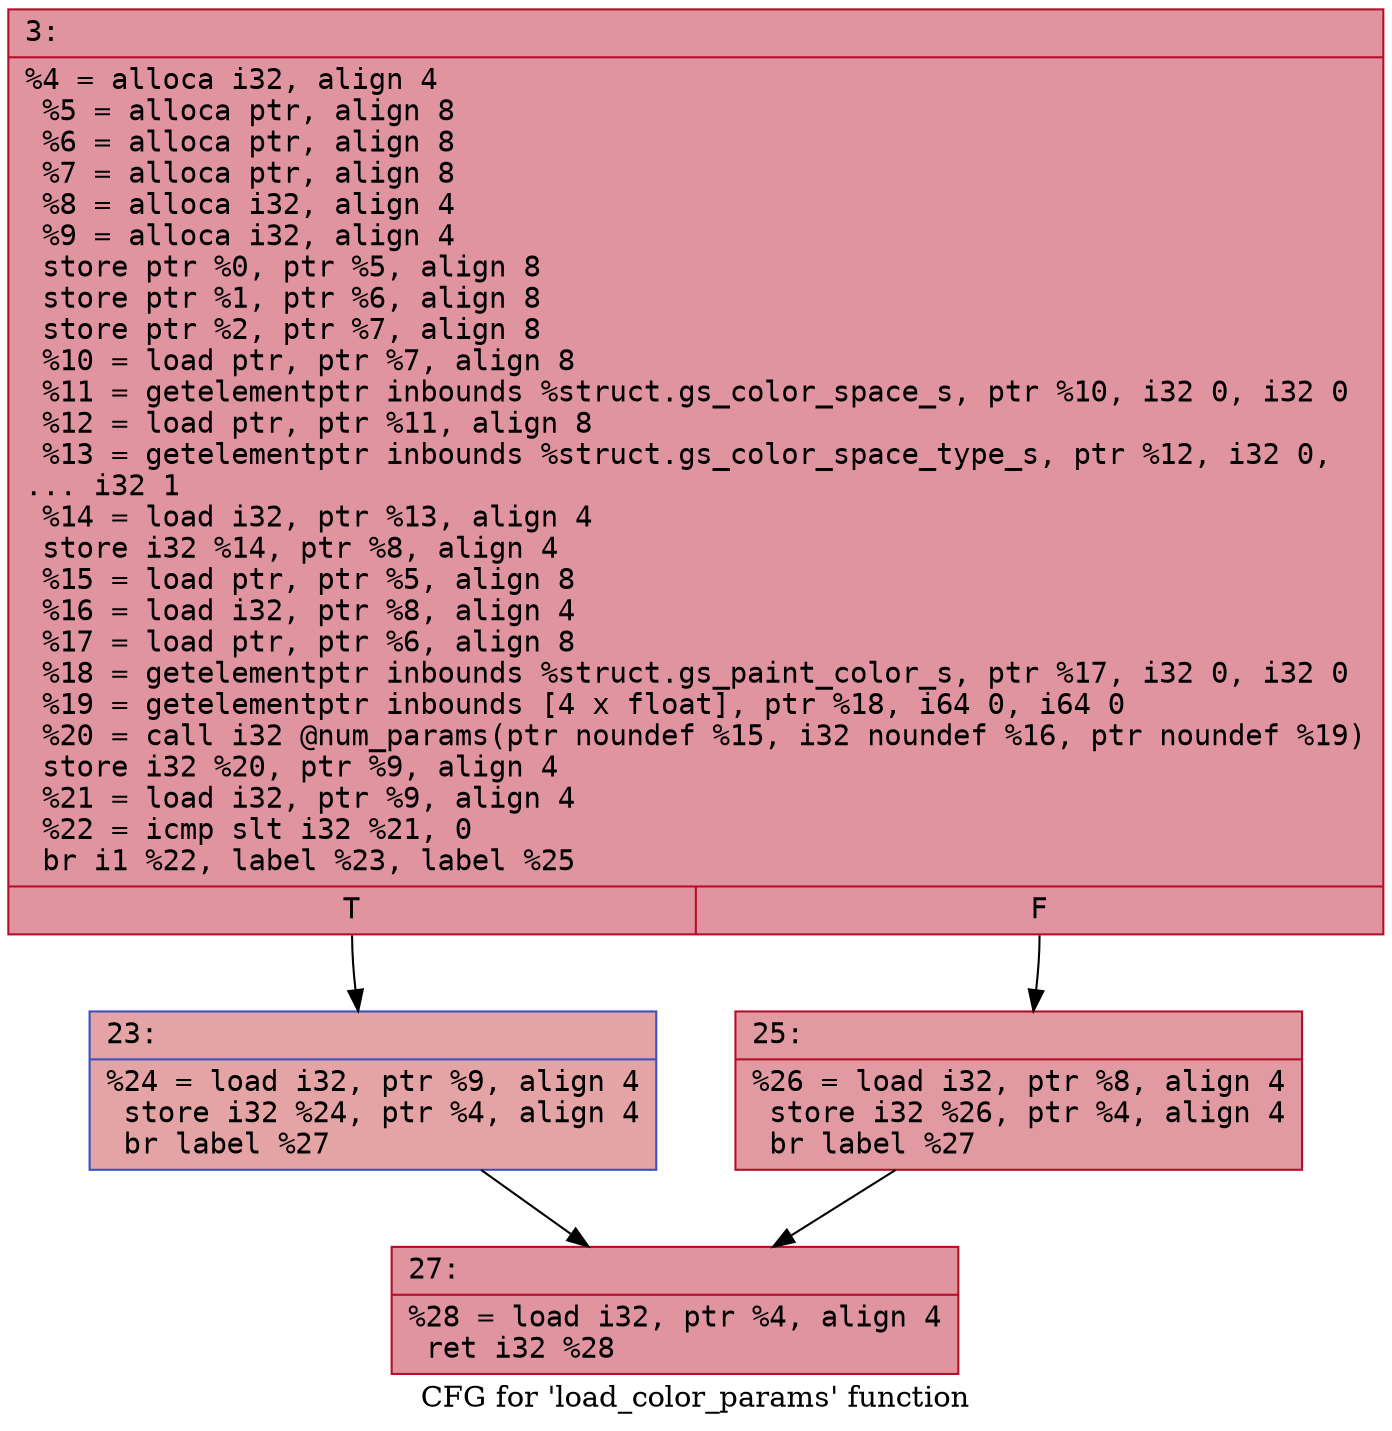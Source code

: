 digraph "CFG for 'load_color_params' function" {
	label="CFG for 'load_color_params' function";

	Node0x60000268f250 [shape=record,color="#b70d28ff", style=filled, fillcolor="#b70d2870" fontname="Courier",label="{3:\l|  %4 = alloca i32, align 4\l  %5 = alloca ptr, align 8\l  %6 = alloca ptr, align 8\l  %7 = alloca ptr, align 8\l  %8 = alloca i32, align 4\l  %9 = alloca i32, align 4\l  store ptr %0, ptr %5, align 8\l  store ptr %1, ptr %6, align 8\l  store ptr %2, ptr %7, align 8\l  %10 = load ptr, ptr %7, align 8\l  %11 = getelementptr inbounds %struct.gs_color_space_s, ptr %10, i32 0, i32 0\l  %12 = load ptr, ptr %11, align 8\l  %13 = getelementptr inbounds %struct.gs_color_space_type_s, ptr %12, i32 0,\l... i32 1\l  %14 = load i32, ptr %13, align 4\l  store i32 %14, ptr %8, align 4\l  %15 = load ptr, ptr %5, align 8\l  %16 = load i32, ptr %8, align 4\l  %17 = load ptr, ptr %6, align 8\l  %18 = getelementptr inbounds %struct.gs_paint_color_s, ptr %17, i32 0, i32 0\l  %19 = getelementptr inbounds [4 x float], ptr %18, i64 0, i64 0\l  %20 = call i32 @num_params(ptr noundef %15, i32 noundef %16, ptr noundef %19)\l  store i32 %20, ptr %9, align 4\l  %21 = load i32, ptr %9, align 4\l  %22 = icmp slt i32 %21, 0\l  br i1 %22, label %23, label %25\l|{<s0>T|<s1>F}}"];
	Node0x60000268f250:s0 -> Node0x60000268f2a0[tooltip="3 -> 23\nProbability 37.50%" ];
	Node0x60000268f250:s1 -> Node0x60000268f2f0[tooltip="3 -> 25\nProbability 62.50%" ];
	Node0x60000268f2a0 [shape=record,color="#3d50c3ff", style=filled, fillcolor="#c32e3170" fontname="Courier",label="{23:\l|  %24 = load i32, ptr %9, align 4\l  store i32 %24, ptr %4, align 4\l  br label %27\l}"];
	Node0x60000268f2a0 -> Node0x60000268f340[tooltip="23 -> 27\nProbability 100.00%" ];
	Node0x60000268f2f0 [shape=record,color="#b70d28ff", style=filled, fillcolor="#bb1b2c70" fontname="Courier",label="{25:\l|  %26 = load i32, ptr %8, align 4\l  store i32 %26, ptr %4, align 4\l  br label %27\l}"];
	Node0x60000268f2f0 -> Node0x60000268f340[tooltip="25 -> 27\nProbability 100.00%" ];
	Node0x60000268f340 [shape=record,color="#b70d28ff", style=filled, fillcolor="#b70d2870" fontname="Courier",label="{27:\l|  %28 = load i32, ptr %4, align 4\l  ret i32 %28\l}"];
}
